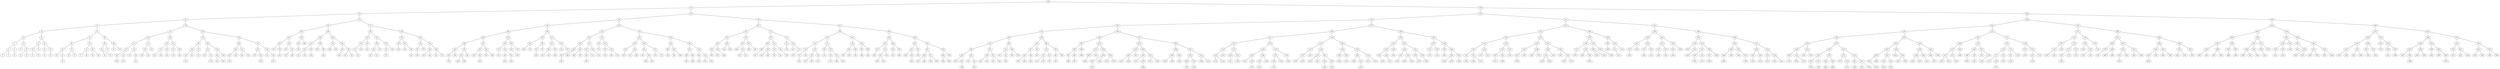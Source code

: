 graph BST {
    node [fontname="Helvetica"];
    899 [label="899"];
    899 -- 374;
    374 [label="374"];
    374 -- 233;
    233 [label="233"];
    233 -- 103;
    103 [label="103"];
    103 -- 55;
    55 [label="55"];
    55 -- 26;
    26 [label="26"];
    26 -- 16;
    16 [label="16"];
    16 -- 7;
    7 [label="7"];
    7 -- 5;
    5 [label="5"];
    5 -- 0;
    0 [label="0"];
    5 -- 6;
    6 [label="6"];
    7 -- 8;
    8 [label="8"];
    8 -- 10;
    10 [label="10"];
    16 -- 19;
    19 [label="19"];
    19 -- 17;
    17 [label="17"];
    19 -- 24;
    24 [label="24"];
    24 -- 21;
    21 [label="21"];
    24 -- 25;
    25 [label="25"];
    26 -- 41;
    41 [label="41"];
    41 -- 31;
    31 [label="31"];
    31 -- 29;
    29 [label="29"];
    29 -- 27;
    27 [label="27"];
    29 -- 30;
    30 [label="30"];
    31 -- 32;
    32 [label="32"];
    41 -- 50;
    50 [label="50"];
    50 -- 43;
    43 [label="43"];
    43 -- 47;
    47 [label="47"];
    50 -- 54;
    54 [label="54"];
    54 -- 52;
    52 [label="52"];
    55 -- 91;
    91 [label="91"];
    91 -- 76;
    76 [label="76"];
    76 -- 69;
    69 [label="69"];
    69 -- 60;
    60 [label="60"];
    60 -- 59;
    59 [label="59"];
    60 -- 61;
    61 [label="61"];
    61 -- 66;
    66 [label="66"];
    69 -- 73;
    73 [label="73"];
    73 -- 70;
    70 [label="70"];
    73 -- 74;
    74 [label="74"];
    76 -- 82;
    82 [label="82"];
    82 -- 79;
    79 [label="79"];
    79 -- 77;
    77 [label="77"];
    79 -- 80;
    80 [label="80"];
    82 -- 86;
    86 [label="86"];
    86 -- 84;
    84 [label="84"];
    86 -- 89;
    89 [label="89"];
    91 -- 98;
    98 [label="98"];
    98 -- 96;
    96 [label="96"];
    96 -- 94;
    94 [label="94"];
    94 -- 92;
    92 [label="92"];
    94 -- 95;
    95 [label="95"];
    96 -- 97;
    97 [label="97"];
    98 -- 101;
    101 [label="101"];
    101 -- 99;
    99 [label="99"];
    101 -- 102;
    102 [label="102"];
    103 -- 160;
    160 [label="160"];
    160 -- 135;
    135 [label="135"];
    135 -- 124;
    124 [label="124"];
    124 -- 113;
    113 [label="113"];
    113 -- 110;
    110 [label="110"];
    110 -- 108;
    108 [label="108"];
    108 -- 104;
    104 [label="104"];
    110 -- 112;
    112 [label="112"];
    112 -- 111;
    111 [label="111"];
    113 -- 115;
    115 [label="115"];
    115 -- 114;
    114 [label="114"];
    115 -- 119;
    119 [label="119"];
    119 -- 122;
    122 [label="122"];
    124 -- 133;
    133 [label="133"];
    133 -- 129;
    129 [label="129"];
    129 -- 128;
    128 [label="128"];
    129 -- 132;
    132 [label="132"];
    133 -- 134;
    134 [label="134"];
    135 -- 148;
    148 [label="148"];
    148 -- 141;
    141 [label="141"];
    141 -- 137;
    137 [label="137"];
    137 -- 136;
    136 [label="136"];
    137 -- 139;
    139 [label="139"];
    141 -- 145;
    145 [label="145"];
    145 -- 147;
    147 [label="147"];
    148 -- 157;
    157 [label="157"];
    157 -- 152;
    152 [label="152"];
    152 -- 154;
    154 [label="154"];
    157 -- 158;
    158 [label="158"];
    158 -- 159;
    159 [label="159"];
    160 -- 194;
    194 [label="194"];
    194 -- 174;
    174 [label="174"];
    174 -- 169;
    169 [label="169"];
    169 -- 166;
    166 [label="166"];
    166 -- 164;
    164 [label="164"];
    164 -- 163;
    163 [label="163"];
    166 -- 167;
    167 [label="167"];
    169 -- 172;
    172 [label="172"];
    172 -- 173;
    173 [label="173"];
    174 -- 180;
    180 [label="180"];
    180 -- 176;
    176 [label="176"];
    176 -- 175;
    175 [label="175"];
    176 -- 177;
    177 [label="177"];
    177 -- 179;
    179 [label="179"];
    180 -- 192;
    192 [label="192"];
    192 -- 182;
    182 [label="182"];
    182 -- 181;
    181 [label="181"];
    182 -- 189;
    189 [label="189"];
    192 -- 193;
    193 [label="193"];
    194 -- 218;
    218 [label="218"];
    218 -- 206;
    206 [label="206"];
    206 -- 203;
    203 [label="203"];
    203 -- 202;
    202 [label="202"];
    202 -- 197;
    197 [label="197"];
    203 -- 204;
    204 [label="204"];
    206 -- 212;
    212 [label="212"];
    212 -- 209;
    209 [label="209"];
    212 -- 215;
    215 [label="215"];
    218 -- 224;
    224 [label="224"];
    224 -- 220;
    220 [label="220"];
    220 -- 219;
    219 [label="219"];
    220 -- 222;
    222 [label="222"];
    222 -- 223;
    223 [label="223"];
    224 -- 226;
    226 [label="226"];
    226 -- 225;
    225 [label="225"];
    226 -- 229;
    229 [label="229"];
    229 -- 227;
    227 [label="227"];
    233 -- 311;
    311 [label="311"];
    311 -- 270;
    270 [label="270"];
    270 -- 261;
    261 [label="261"];
    261 -- 244;
    244 [label="244"];
    244 -- 235;
    235 [label="235"];
    235 -- 234;
    234 [label="234"];
    235 -- 239;
    239 [label="239"];
    239 -- 242;
    242 [label="242"];
    244 -- 248;
    248 [label="248"];
    248 -- 247;
    247 [label="247"];
    248 -- 255;
    255 [label="255"];
    255 -- 250;
    250 [label="250"];
    255 -- 258;
    258 [label="258"];
    261 -- 264;
    264 [label="264"];
    264 -- 262;
    262 [label="262"];
    262 -- 263;
    263 [label="263"];
    264 -- 266;
    266 [label="266"];
    270 -- 289;
    289 [label="289"];
    289 -- 280;
    280 [label="280"];
    280 -- 275;
    275 [label="275"];
    275 -- 272;
    272 [label="272"];
    272 -- 271;
    271 [label="271"];
    272 -- 274;
    274 [label="274"];
    275 -- 278;
    278 [label="278"];
    278 -- 279;
    279 [label="279"];
    280 -- 284;
    284 [label="284"];
    284 -- 283;
    283 [label="283"];
    284 -- 286;
    286 [label="286"];
    286 -- 287;
    287 [label="287"];
    289 -- 295;
    295 [label="295"];
    295 -- 291;
    291 [label="291"];
    291 -- 290;
    290 [label="290"];
    291 -- 294;
    294 [label="294"];
    295 -- 306;
    306 [label="306"];
    306 -- 303;
    303 [label="303"];
    303 -- 300;
    300 [label="300"];
    306 -- 309;
    309 [label="309"];
    309 -- 307;
    307 [label="307"];
    309 -- 310;
    310 [label="310"];
    311 -- 337;
    337 [label="337"];
    337 -- 324;
    324 [label="324"];
    324 -- 319;
    319 [label="319"];
    319 -- 316;
    316 [label="316"];
    316 -- 315;
    315 [label="315"];
    315 -- 312;
    312 [label="312"];
    316 -- 318;
    318 [label="318"];
    319 -- 320;
    320 [label="320"];
    320 -- 321;
    321 [label="321"];
    324 -- 331;
    331 [label="331"];
    331 -- 328;
    328 [label="328"];
    328 -- 326;
    326 [label="326"];
    326 -- 325;
    325 [label="325"];
    326 -- 327;
    327 [label="327"];
    328 -- 330;
    330 [label="330"];
    331 -- 334;
    334 [label="334"];
    334 -- 333;
    333 [label="333"];
    333 -- 332;
    332 [label="332"];
    334 -- 336;
    336 [label="336"];
    337 -- 349;
    349 [label="349"];
    349 -- 342;
    342 [label="342"];
    342 -- 340;
    340 [label="340"];
    340 -- 339;
    339 [label="339"];
    342 -- 344;
    344 [label="344"];
    344 -- 343;
    343 [label="343"];
    344 -- 348;
    348 [label="348"];
    348 -- 347;
    347 [label="347"];
    349 -- 356;
    356 [label="356"];
    356 -- 352;
    352 [label="352"];
    352 -- 351;
    351 [label="351"];
    351 -- 350;
    350 [label="350"];
    352 -- 353;
    353 [label="353"];
    356 -- 364;
    364 [label="364"];
    364 -- 360;
    360 [label="360"];
    360 -- 359;
    359 [label="359"];
    360 -- 362;
    362 [label="362"];
    364 -- 368;
    368 [label="368"];
    368 -- 367;
    367 [label="367"];
    368 -- 371;
    371 [label="371"];
    374 -- 636;
    636 [label="636"];
    636 -- 479;
    479 [label="479"];
    479 -- 438;
    438 [label="438"];
    438 -- 408;
    408 [label="408"];
    408 -- 394;
    394 [label="394"];
    394 -- 385;
    385 [label="385"];
    385 -- 382;
    382 [label="382"];
    382 -- 375;
    375 [label="375"];
    375 -- 379;
    379 [label="379"];
    382 -- 384;
    384 [label="384"];
    385 -- 390;
    390 [label="390"];
    390 -- 387;
    387 [label="387"];
    387 -- 386;
    386 [label="386"];
    387 -- 388;
    388 [label="388"];
    390 -- 391;
    391 [label="391"];
    394 -- 403;
    403 [label="403"];
    403 -- 397;
    397 [label="397"];
    397 -- 395;
    395 [label="395"];
    397 -- 402;
    402 [label="402"];
    402 -- 401;
    401 [label="401"];
    403 -- 405;
    405 [label="405"];
    405 -- 404;
    404 [label="404"];
    405 -- 406;
    406 [label="406"];
    408 -- 427;
    427 [label="427"];
    427 -- 414;
    414 [label="414"];
    414 -- 413;
    413 [label="413"];
    413 -- 412;
    412 [label="412"];
    414 -- 422;
    422 [label="422"];
    422 -- 418;
    418 [label="418"];
    418 -- 419;
    419 [label="419"];
    422 -- 424;
    424 [label="424"];
    424 -- 426;
    426 [label="426"];
    427 -- 430;
    430 [label="430"];
    430 -- 429;
    429 [label="429"];
    429 -- 428;
    428 [label="428"];
    430 -- 434;
    434 [label="434"];
    438 -- 458;
    458 [label="458"];
    458 -- 450;
    450 [label="450"];
    450 -- 441;
    441 [label="441"];
    441 -- 439;
    439 [label="439"];
    441 -- 443;
    443 [label="443"];
    450 -- 455;
    455 [label="455"];
    455 -- 451;
    451 [label="451"];
    451 -- 454;
    454 [label="454"];
    455 -- 457;
    457 [label="457"];
    458 -- 471;
    471 [label="471"];
    471 -- 467;
    467 [label="467"];
    467 -- 464;
    464 [label="464"];
    464 -- 461;
    461 [label="461"];
    464 -- 465;
    465 [label="465"];
    467 -- 470;
    470 [label="470"];
    470 -- 469;
    469 [label="469"];
    471 -- 474;
    474 [label="474"];
    474 -- 473;
    473 [label="473"];
    474 -- 477;
    477 [label="477"];
    479 -- 539;
    539 [label="539"];
    539 -- 519;
    519 [label="519"];
    519 -- 503;
    503 [label="503"];
    503 -- 494;
    494 [label="494"];
    494 -- 483;
    483 [label="483"];
    483 -- 482;
    482 [label="482"];
    482 -- 480;
    480 [label="480"];
    483 -- 490;
    490 [label="490"];
    494 -- 499;
    499 [label="499"];
    499 -- 496;
    496 [label="496"];
    499 -- 500;
    500 [label="500"];
    503 -- 513;
    513 [label="513"];
    513 -- 507;
    507 [label="507"];
    507 -- 505;
    505 [label="505"];
    505 -- 504;
    504 [label="504"];
    507 -- 511;
    511 [label="511"];
    513 -- 516;
    516 [label="516"];
    516 -- 514;
    514 [label="514"];
    519 -- 522;
    522 [label="522"];
    522 -- 520;
    520 [label="520"];
    520 -- 521;
    521 [label="521"];
    522 -- 528;
    528 [label="528"];
    528 -- 525;
    525 [label="525"];
    525 -- 524;
    524 [label="524"];
    528 -- 535;
    535 [label="535"];
    535 -- 534;
    534 [label="534"];
    535 -- 536;
    536 [label="536"];
    539 -- 576;
    576 [label="576"];
    576 -- 557;
    557 [label="557"];
    557 -- 550;
    550 [label="550"];
    550 -- 544;
    544 [label="544"];
    544 -- 547;
    547 [label="547"];
    550 -- 553;
    553 [label="553"];
    553 -- 551;
    551 [label="551"];
    553 -- 554;
    554 [label="554"];
    557 -- 568;
    568 [label="568"];
    568 -- 562;
    562 [label="562"];
    562 -- 561;
    561 [label="561"];
    562 -- 564;
    564 [label="564"];
    564 -- 563;
    563 [label="563"];
    564 -- 565;
    565 [label="565"];
    568 -- 572;
    572 [label="572"];
    572 -- 570;
    570 [label="570"];
    572 -- 573;
    573 [label="573"];
    576 -- 593;
    593 [label="593"];
    593 -- 582;
    582 [label="582"];
    582 -- 580;
    580 [label="580"];
    580 -- 579;
    579 [label="579"];
    582 -- 584;
    584 [label="584"];
    584 -- 583;
    583 [label="583"];
    584 -- 589;
    589 [label="589"];
    593 -- 609;
    609 [label="609"];
    609 -- 603;
    603 [label="603"];
    603 -- 600;
    600 [label="600"];
    600 -- 602;
    602 [label="602"];
    603 -- 608;
    608 [label="608"];
    608 -- 606;
    606 [label="606"];
    609 -- 629;
    629 [label="629"];
    629 -- 626;
    626 [label="626"];
    626 -- 618;
    618 [label="618"];
    629 -- 634;
    634 [label="634"];
    634 -- 631;
    631 [label="631"];
    634 -- 635;
    635 [label="635"];
    636 -- 740;
    740 [label="740"];
    740 -- 685;
    685 [label="685"];
    685 -- 663;
    663 [label="663"];
    663 -- 653;
    653 [label="653"];
    653 -- 645;
    645 [label="645"];
    645 -- 639;
    639 [label="639"];
    639 -- 638;
    638 [label="638"];
    639 -- 643;
    643 [label="643"];
    645 -- 647;
    647 [label="647"];
    647 -- 649;
    649 [label="649"];
    653 -- 655;
    655 [label="655"];
    655 -- 654;
    654 [label="654"];
    655 -- 661;
    661 [label="661"];
    663 -- 678;
    678 [label="678"];
    678 -- 667;
    667 [label="667"];
    667 -- 666;
    666 [label="666"];
    667 -- 673;
    673 [label="673"];
    673 -- 671;
    671 [label="671"];
    673 -- 674;
    674 [label="674"];
    678 -- 681;
    681 [label="681"];
    681 -- 680;
    680 [label="680"];
    681 -- 683;
    683 [label="683"];
    685 -- 715;
    715 [label="715"];
    715 -- 697;
    697 [label="697"];
    697 -- 690;
    690 [label="690"];
    690 -- 689;
    689 [label="689"];
    689 -- 687;
    687 [label="687"];
    690 -- 695;
    695 [label="695"];
    695 -- 694;
    694 [label="694"];
    695 -- 696;
    696 [label="696"];
    697 -- 705;
    705 [label="705"];
    705 -- 703;
    703 [label="703"];
    703 -- 700;
    700 [label="700"];
    703 -- 704;
    704 [label="704"];
    705 -- 710;
    710 [label="710"];
    710 -- 708;
    708 [label="708"];
    715 -- 727;
    727 [label="727"];
    727 -- 721;
    721 [label="721"];
    721 -- 725;
    725 [label="725"];
    727 -- 735;
    735 [label="735"];
    735 -- 730;
    730 [label="730"];
    735 -- 737;
    737 [label="737"];
    737 -- 738;
    738 [label="738"];
    740 -- 813;
    813 [label="813"];
    813 -- 788;
    788 [label="788"];
    788 -- 763;
    763 [label="763"];
    763 -- 750;
    750 [label="750"];
    750 -- 748;
    748 [label="748"];
    748 -- 747;
    747 [label="747"];
    747 -- 742;
    742 [label="742"];
    748 -- 749;
    749 [label="749"];
    750 -- 756;
    756 [label="756"];
    756 -- 753;
    753 [label="753"];
    753 -- 751;
    751 [label="751"];
    753 -- 754;
    754 [label="754"];
    756 -- 758;
    758 [label="758"];
    758 -- 762;
    762 [label="762"];
    763 -- 771;
    771 [label="771"];
    771 -- 766;
    766 [label="766"];
    766 -- 770;
    770 [label="770"];
    771 -- 778;
    778 [label="778"];
    778 -- 776;
    776 [label="776"];
    776 -- 775;
    775 [label="775"];
    778 -- 781;
    781 [label="781"];
    781 -- 780;
    780 [label="780"];
    781 -- 785;
    785 [label="785"];
    788 -- 801;
    801 [label="801"];
    801 -- 795;
    795 [label="795"];
    795 -- 793;
    793 [label="793"];
    793 -- 789;
    789 [label="789"];
    793 -- 794;
    794 [label="794"];
    795 -- 800;
    800 [label="800"];
    800 -- 796;
    796 [label="796"];
    801 -- 807;
    807 [label="807"];
    807 -- 802;
    802 [label="802"];
    802 -- 806;
    806 [label="806"];
    807 -- 809;
    809 [label="809"];
    809 -- 810;
    810 [label="810"];
    813 -- 848;
    848 [label="848"];
    848 -- 836;
    836 [label="836"];
    836 -- 823;
    823 [label="823"];
    823 -- 821;
    821 [label="821"];
    821 -- 818;
    818 [label="818"];
    823 -- 833;
    833 [label="833"];
    833 -- 831;
    831 [label="831"];
    831 -- 826;
    826 [label="826"];
    831 -- 832;
    832 [label="832"];
    833 -- 835;
    835 [label="835"];
    836 -- 839;
    839 [label="839"];
    839 -- 838;
    838 [label="838"];
    838 -- 837;
    837 [label="837"];
    839 -- 842;
    842 [label="842"];
    842 -- 840;
    840 [label="840"];
    848 -- 862;
    862 [label="862"];
    862 -- 855;
    855 [label="855"];
    855 -- 851;
    851 [label="851"];
    851 -- 849;
    849 [label="849"];
    851 -- 854;
    854 [label="854"];
    854 -- 853;
    853 [label="853"];
    855 -- 857;
    857 [label="857"];
    857 -- 859;
    859 [label="859"];
    862 -- 876;
    876 [label="876"];
    876 -- 867;
    867 [label="867"];
    867 -- 864;
    864 [label="864"];
    864 -- 863;
    863 [label="863"];
    864 -- 865;
    865 [label="865"];
    867 -- 871;
    871 [label="871"];
    871 -- 870;
    870 [label="870"];
    871 -- 874;
    874 [label="874"];
    876 -- 890;
    890 [label="890"];
    890 -- 883;
    883 [label="883"];
    883 -- 878;
    878 [label="878"];
    883 -- 885;
    885 [label="885"];
    890 -- 892;
    892 [label="892"];
    899 -- 1522;
    1522 [label="1522"];
    1522 -- 1299;
    1299 [label="1299"];
    1299 -- 1114;
    1114 [label="1114"];
    1114 -- 985;
    985 [label="985"];
    985 -- 952;
    952 [label="952"];
    952 -- 928;
    928 [label="928"];
    928 -- 916;
    916 [label="916"];
    916 -- 909;
    909 [label="909"];
    909 -- 902;
    902 [label="902"];
    902 -- 901;
    901 [label="901"];
    902 -- 905;
    905 [label="905"];
    905 -- 908;
    908 [label="908"];
    909 -- 911;
    911 [label="911"];
    911 -- 910;
    910 [label="910"];
    911 -- 914;
    914 [label="914"];
    914 -- 913;
    913 [label="913"];
    916 -- 922;
    922 [label="922"];
    922 -- 918;
    918 [label="918"];
    918 -- 917;
    917 [label="917"];
    918 -- 921;
    921 [label="921"];
    922 -- 925;
    925 [label="925"];
    925 -- 923;
    923 [label="923"];
    925 -- 926;
    926 [label="926"];
    928 -- 942;
    942 [label="942"];
    942 -- 935;
    935 [label="935"];
    935 -- 932;
    932 [label="932"];
    935 -- 937;
    937 [label="937"];
    937 -- 936;
    936 [label="936"];
    942 -- 949;
    949 [label="949"];
    949 -- 944;
    944 [label="944"];
    949 -- 950;
    950 [label="950"];
    952 -- 968;
    968 [label="968"];
    968 -- 962;
    962 [label="962"];
    962 -- 957;
    957 [label="957"];
    957 -- 954;
    954 [label="954"];
    954 -- 953;
    953 [label="953"];
    954 -- 956;
    956 [label="956"];
    957 -- 960;
    960 [label="960"];
    960 -- 959;
    959 [label="959"];
    962 -- 963;
    963 [label="963"];
    963 -- 965;
    965 [label="965"];
    968 -- 980;
    980 [label="980"];
    980 -- 974;
    974 [label="974"];
    974 -- 971;
    971 [label="971"];
    971 -- 970;
    970 [label="970"];
    971 -- 973;
    973 [label="973"];
    974 -- 975;
    975 [label="975"];
    975 -- 977;
    977 [label="977"];
    980 -- 983;
    983 [label="983"];
    983 -- 981;
    981 [label="981"];
    981 -- 982;
    982 [label="982"];
    983 -- 984;
    984 [label="984"];
    985 -- 1040;
    1040 [label="1040"];
    1040 -- 1003;
    1003 [label="1003"];
    1003 -- 999;
    999 [label="999"];
    999 -- 994;
    994 [label="994"];
    994 -- 987;
    987 [label="987"];
    987 -- 989;
    989 [label="989"];
    994 -- 995;
    995 [label="995"];
    995 -- 997;
    997 [label="997"];
    999 -- 1002;
    1002 [label="1002"];
    1002 -- 1000;
    1000 [label="1000"];
    1003 -- 1013;
    1013 [label="1013"];
    1013 -- 1011;
    1011 [label="1011"];
    1011 -- 1005;
    1005 [label="1005"];
    1005 -- 1006;
    1006 [label="1006"];
    1011 -- 1012;
    1012 [label="1012"];
    1013 -- 1030;
    1030 [label="1030"];
    1030 -- 1028;
    1028 [label="1028"];
    1028 -- 1022;
    1022 [label="1022"];
    1022 -- 1021;
    1021 [label="1021"];
    1028 -- 1029;
    1029 [label="1029"];
    1030 -- 1036;
    1036 [label="1036"];
    1036 -- 1032;
    1032 [label="1032"];
    1036 -- 1037;
    1037 [label="1037"];
    1040 -- 1077;
    1077 [label="1077"];
    1077 -- 1052;
    1052 [label="1052"];
    1052 -- 1050;
    1050 [label="1050"];
    1050 -- 1045;
    1045 [label="1045"];
    1045 -- 1041;
    1041 [label="1041"];
    1045 -- 1046;
    1046 [label="1046"];
    1050 -- 1051;
    1051 [label="1051"];
    1052 -- 1069;
    1069 [label="1069"];
    1069 -- 1056;
    1056 [label="1056"];
    1056 -- 1053;
    1053 [label="1053"];
    1056 -- 1059;
    1059 [label="1059"];
    1059 -- 1058;
    1058 [label="1058"];
    1069 -- 1072;
    1072 [label="1072"];
    1072 -- 1071;
    1071 [label="1071"];
    1072 -- 1076;
    1076 [label="1076"];
    1077 -- 1092;
    1092 [label="1092"];
    1092 -- 1086;
    1086 [label="1086"];
    1086 -- 1082;
    1082 [label="1082"];
    1082 -- 1079;
    1079 [label="1079"];
    1082 -- 1084;
    1084 [label="1084"];
    1086 -- 1091;
    1091 [label="1091"];
    1091 -- 1087;
    1087 [label="1087"];
    1092 -- 1107;
    1107 [label="1107"];
    1107 -- 1103;
    1103 [label="1103"];
    1103 -- 1095;
    1095 [label="1095"];
    1095 -- 1102;
    1102 [label="1102"];
    1103 -- 1106;
    1106 [label="1106"];
    1106 -- 1104;
    1104 [label="1104"];
    1107 -- 1111;
    1111 [label="1111"];
    1111 -- 1108;
    1108 [label="1108"];
    1111 -- 1113;
    1113 [label="1113"];
    1114 -- 1227;
    1227 [label="1227"];
    1227 -- 1168;
    1168 [label="1168"];
    1168 -- 1131;
    1131 [label="1131"];
    1131 -- 1124;
    1124 [label="1124"];
    1124 -- 1120;
    1120 [label="1120"];
    1120 -- 1116;
    1116 [label="1116"];
    1116 -- 1115;
    1115 [label="1115"];
    1116 -- 1119;
    1119 [label="1119"];
    1120 -- 1123;
    1123 [label="1123"];
    1124 -- 1127;
    1127 [label="1127"];
    1127 -- 1126;
    1126 [label="1126"];
    1126 -- 1125;
    1125 [label="1125"];
    1127 -- 1130;
    1130 [label="1130"];
    1130 -- 1128;
    1128 [label="1128"];
    1131 -- 1150;
    1150 [label="1150"];
    1150 -- 1139;
    1139 [label="1139"];
    1139 -- 1134;
    1134 [label="1134"];
    1134 -- 1133;
    1133 [label="1133"];
    1134 -- 1135;
    1135 [label="1135"];
    1135 -- 1137;
    1137 [label="1137"];
    1139 -- 1148;
    1148 [label="1148"];
    1148 -- 1145;
    1145 [label="1145"];
    1145 -- 1147;
    1147 [label="1147"];
    1148 -- 1149;
    1149 [label="1149"];
    1150 -- 1159;
    1159 [label="1159"];
    1159 -- 1157;
    1157 [label="1157"];
    1157 -- 1156;
    1156 [label="1156"];
    1156 -- 1153;
    1153 [label="1153"];
    1157 -- 1158;
    1158 [label="1158"];
    1159 -- 1166;
    1166 [label="1166"];
    1166 -- 1164;
    1164 [label="1164"];
    1168 -- 1196;
    1196 [label="1196"];
    1196 -- 1175;
    1175 [label="1175"];
    1175 -- 1173;
    1173 [label="1173"];
    1173 -- 1171;
    1171 [label="1171"];
    1171 -- 1169;
    1169 [label="1169"];
    1171 -- 1172;
    1172 [label="1172"];
    1173 -- 1174;
    1174 [label="1174"];
    1175 -- 1182;
    1182 [label="1182"];
    1182 -- 1179;
    1179 [label="1179"];
    1179 -- 1178;
    1178 [label="1178"];
    1179 -- 1181;
    1181 [label="1181"];
    1182 -- 1185;
    1185 [label="1185"];
    1185 -- 1183;
    1183 [label="1183"];
    1183 -- 1184;
    1184 [label="1184"];
    1185 -- 1189;
    1189 [label="1189"];
    1189 -- 1192;
    1192 [label="1192"];
    1196 -- 1207;
    1207 [label="1207"];
    1207 -- 1202;
    1202 [label="1202"];
    1202 -- 1198;
    1198 [label="1198"];
    1198 -- 1200;
    1200 [label="1200"];
    1202 -- 1203;
    1203 [label="1203"];
    1203 -- 1204;
    1204 [label="1204"];
    1207 -- 1216;
    1216 [label="1216"];
    1216 -- 1209;
    1209 [label="1209"];
    1209 -- 1208;
    1208 [label="1208"];
    1209 -- 1210;
    1210 [label="1210"];
    1210 -- 1211;
    1211 [label="1211"];
    1216 -- 1219;
    1219 [label="1219"];
    1219 -- 1217;
    1217 [label="1217"];
    1219 -- 1222;
    1222 [label="1222"];
    1227 -- 1269;
    1269 [label="1269"];
    1269 -- 1241;
    1241 [label="1241"];
    1241 -- 1235;
    1235 [label="1235"];
    1235 -- 1230;
    1230 [label="1230"];
    1230 -- 1228;
    1228 [label="1228"];
    1228 -- 1229;
    1229 [label="1229"];
    1230 -- 1234;
    1234 [label="1234"];
    1234 -- 1232;
    1232 [label="1232"];
    1235 -- 1240;
    1240 [label="1240"];
    1240 -- 1239;
    1239 [label="1239"];
    1241 -- 1254;
    1254 [label="1254"];
    1254 -- 1248;
    1248 [label="1248"];
    1248 -- 1247;
    1247 [label="1247"];
    1247 -- 1242;
    1242 [label="1242"];
    1248 -- 1252;
    1252 [label="1252"];
    1252 -- 1250;
    1250 [label="1250"];
    1252 -- 1253;
    1253 [label="1253"];
    1254 -- 1261;
    1261 [label="1261"];
    1261 -- 1259;
    1259 [label="1259"];
    1259 -- 1255;
    1255 [label="1255"];
    1261 -- 1264;
    1264 [label="1264"];
    1264 -- 1268;
    1268 [label="1268"];
    1269 -- 1280;
    1280 [label="1280"];
    1280 -- 1277;
    1277 [label="1277"];
    1277 -- 1271;
    1271 [label="1271"];
    1271 -- 1275;
    1275 [label="1275"];
    1277 -- 1278;
    1278 [label="1278"];
    1278 -- 1279;
    1279 [label="1279"];
    1280 -- 1286;
    1286 [label="1286"];
    1286 -- 1285;
    1285 [label="1285"];
    1285 -- 1281;
    1281 [label="1281"];
    1286 -- 1296;
    1296 [label="1296"];
    1296 -- 1293;
    1293 [label="1293"];
    1293 -- 1289;
    1289 [label="1289"];
    1293 -- 1295;
    1295 [label="1295"];
    1296 -- 1297;
    1297 [label="1297"];
    1297 -- 1298;
    1298 [label="1298"];
    1299 -- 1417;
    1417 [label="1417"];
    1417 -- 1376;
    1376 [label="1376"];
    1376 -- 1336;
    1336 [label="1336"];
    1336 -- 1318;
    1318 [label="1318"];
    1318 -- 1314;
    1314 [label="1314"];
    1314 -- 1305;
    1305 [label="1305"];
    1305 -- 1302;
    1302 [label="1302"];
    1302 -- 1303;
    1303 [label="1303"];
    1305 -- 1311;
    1311 [label="1311"];
    1311 -- 1306;
    1306 [label="1306"];
    1311 -- 1312;
    1312 [label="1312"];
    1314 -- 1316;
    1316 [label="1316"];
    1316 -- 1315;
    1315 [label="1315"];
    1316 -- 1317;
    1317 [label="1317"];
    1318 -- 1330;
    1330 [label="1330"];
    1330 -- 1326;
    1326 [label="1326"];
    1326 -- 1324;
    1324 [label="1324"];
    1324 -- 1321;
    1321 [label="1321"];
    1326 -- 1329;
    1329 [label="1329"];
    1329 -- 1328;
    1328 [label="1328"];
    1330 -- 1333;
    1333 [label="1333"];
    1333 -- 1334;
    1334 [label="1334"];
    1336 -- 1351;
    1351 [label="1351"];
    1351 -- 1345;
    1345 [label="1345"];
    1345 -- 1341;
    1341 [label="1341"];
    1341 -- 1337;
    1337 [label="1337"];
    1337 -- 1338;
    1338 [label="1338"];
    1341 -- 1344;
    1344 [label="1344"];
    1345 -- 1348;
    1348 [label="1348"];
    1348 -- 1346;
    1346 [label="1346"];
    1348 -- 1350;
    1350 [label="1350"];
    1351 -- 1363;
    1363 [label="1363"];
    1363 -- 1360;
    1360 [label="1360"];
    1360 -- 1355;
    1355 [label="1355"];
    1355 -- 1354;
    1354 [label="1354"];
    1355 -- 1358;
    1358 [label="1358"];
    1360 -- 1362;
    1362 [label="1362"];
    1363 -- 1366;
    1366 [label="1366"];
    1366 -- 1365;
    1365 [label="1365"];
    1366 -- 1373;
    1373 [label="1373"];
    1373 -- 1367;
    1367 [label="1367"];
    1373 -- 1375;
    1375 [label="1375"];
    1376 -- 1406;
    1406 [label="1406"];
    1406 -- 1390;
    1390 [label="1390"];
    1390 -- 1384;
    1384 [label="1384"];
    1384 -- 1377;
    1377 [label="1377"];
    1377 -- 1379;
    1379 [label="1379"];
    1384 -- 1387;
    1387 [label="1387"];
    1387 -- 1386;
    1386 [label="1386"];
    1387 -- 1388;
    1388 [label="1388"];
    1388 -- 1389;
    1389 [label="1389"];
    1390 -- 1399;
    1399 [label="1399"];
    1399 -- 1395;
    1395 [label="1395"];
    1395 -- 1394;
    1394 [label="1394"];
    1395 -- 1397;
    1397 [label="1397"];
    1399 -- 1403;
    1403 [label="1403"];
    1403 -- 1400;
    1400 [label="1400"];
    1406 -- 1409;
    1409 [label="1409"];
    1409 -- 1407;
    1407 [label="1407"];
    1407 -- 1408;
    1408 [label="1408"];
    1409 -- 1415;
    1415 [label="1415"];
    1415 -- 1411;
    1411 [label="1411"];
    1411 -- 1413;
    1413 [label="1413"];
    1415 -- 1416;
    1416 [label="1416"];
    1417 -- 1451;
    1451 [label="1451"];
    1451 -- 1434;
    1434 [label="1434"];
    1434 -- 1425;
    1425 [label="1425"];
    1425 -- 1423;
    1423 [label="1423"];
    1423 -- 1422;
    1422 [label="1422"];
    1422 -- 1418;
    1418 [label="1418"];
    1423 -- 1424;
    1424 [label="1424"];
    1425 -- 1429;
    1429 [label="1429"];
    1429 -- 1427;
    1427 [label="1427"];
    1427 -- 1426;
    1426 [label="1426"];
    1429 -- 1430;
    1430 [label="1430"];
    1430 -- 1433;
    1433 [label="1433"];
    1434 -- 1442;
    1442 [label="1442"];
    1442 -- 1437;
    1437 [label="1437"];
    1437 -- 1435;
    1435 [label="1435"];
    1435 -- 1436;
    1436 [label="1436"];
    1437 -- 1439;
    1439 [label="1439"];
    1439 -- 1441;
    1441 [label="1441"];
    1442 -- 1446;
    1446 [label="1446"];
    1446 -- 1444;
    1444 [label="1444"];
    1444 -- 1443;
    1443 [label="1443"];
    1446 -- 1449;
    1449 [label="1449"];
    1451 -- 1484;
    1484 [label="1484"];
    1484 -- 1462;
    1462 [label="1462"];
    1462 -- 1454;
    1454 [label="1454"];
    1454 -- 1452;
    1452 [label="1452"];
    1454 -- 1455;
    1455 [label="1455"];
    1455 -- 1456;
    1456 [label="1456"];
    1462 -- 1476;
    1476 [label="1476"];
    1476 -- 1471;
    1471 [label="1471"];
    1471 -- 1466;
    1466 [label="1466"];
    1466 -- 1465;
    1465 [label="1465"];
    1471 -- 1472;
    1472 [label="1472"];
    1472 -- 1473;
    1473 [label="1473"];
    1476 -- 1480;
    1480 [label="1480"];
    1480 -- 1477;
    1477 [label="1477"];
    1477 -- 1478;
    1478 [label="1478"];
    1480 -- 1482;
    1482 [label="1482"];
    1484 -- 1499;
    1499 [label="1499"];
    1499 -- 1493;
    1493 [label="1493"];
    1493 -- 1489;
    1489 [label="1489"];
    1489 -- 1486;
    1486 [label="1486"];
    1486 -- 1487;
    1487 [label="1487"];
    1489 -- 1490;
    1490 [label="1490"];
    1493 -- 1495;
    1495 [label="1495"];
    1495 -- 1494;
    1494 [label="1494"];
    1495 -- 1497;
    1497 [label="1497"];
    1497 -- 1498;
    1498 [label="1498"];
    1499 -- 1511;
    1511 [label="1511"];
    1511 -- 1508;
    1508 [label="1508"];
    1508 -- 1507;
    1507 [label="1507"];
    1507 -- 1500;
    1500 [label="1500"];
    1508 -- 1509;
    1509 [label="1509"];
    1509 -- 1510;
    1510 [label="1510"];
    1511 -- 1514;
    1514 [label="1514"];
    1514 -- 1513;
    1513 [label="1513"];
    1513 -- 1512;
    1512 [label="1512"];
    1514 -- 1518;
    1518 [label="1518"];
    1518 -- 1516;
    1516 [label="1516"];
    1518 -- 1521;
    1521 [label="1521"];
    1522 -- 1863;
    1863 [label="1863"];
    1863 -- 1748;
    1748 [label="1748"];
    1748 -- 1667;
    1667 [label="1667"];
    1667 -- 1597;
    1597 [label="1597"];
    1597 -- 1546;
    1546 [label="1546"];
    1546 -- 1540;
    1540 [label="1540"];
    1540 -- 1528;
    1528 [label="1528"];
    1528 -- 1526;
    1526 [label="1526"];
    1526 -- 1524;
    1524 [label="1524"];
    1528 -- 1530;
    1530 [label="1530"];
    1530 -- 1529;
    1529 [label="1529"];
    1530 -- 1535;
    1535 [label="1535"];
    1540 -- 1543;
    1543 [label="1543"];
    1543 -- 1542;
    1542 [label="1542"];
    1543 -- 1545;
    1545 [label="1545"];
    1546 -- 1570;
    1570 [label="1570"];
    1570 -- 1559;
    1559 [label="1559"];
    1559 -- 1556;
    1556 [label="1556"];
    1556 -- 1552;
    1552 [label="1552"];
    1552 -- 1555;
    1555 [label="1555"];
    1556 -- 1557;
    1557 [label="1557"];
    1557 -- 1558;
    1558 [label="1558"];
    1559 -- 1567;
    1567 [label="1567"];
    1567 -- 1562;
    1562 [label="1562"];
    1562 -- 1565;
    1565 [label="1565"];
    1567 -- 1569;
    1569 [label="1569"];
    1569 -- 1568;
    1568 [label="1568"];
    1570 -- 1579;
    1579 [label="1579"];
    1579 -- 1573;
    1573 [label="1573"];
    1573 -- 1571;
    1571 [label="1571"];
    1573 -- 1576;
    1576 [label="1576"];
    1576 -- 1577;
    1577 [label="1577"];
    1579 -- 1587;
    1587 [label="1587"];
    1587 -- 1581;
    1581 [label="1581"];
    1581 -- 1584;
    1584 [label="1584"];
    1587 -- 1591;
    1591 [label="1591"];
    1591 -- 1590;
    1590 [label="1590"];
    1591 -- 1592;
    1592 [label="1592"];
    1597 -- 1644;
    1644 [label="1644"];
    1644 -- 1633;
    1633 [label="1633"];
    1633 -- 1607;
    1607 [label="1607"];
    1607 -- 1600;
    1600 [label="1600"];
    1600 -- 1598;
    1598 [label="1598"];
    1598 -- 1599;
    1599 [label="1599"];
    1600 -- 1605;
    1605 [label="1605"];
    1607 -- 1622;
    1622 [label="1622"];
    1622 -- 1616;
    1616 [label="1616"];
    1616 -- 1608;
    1608 [label="1608"];
    1622 -- 1626;
    1626 [label="1626"];
    1626 -- 1632;
    1632 [label="1632"];
    1633 -- 1636;
    1636 [label="1636"];
    1636 -- 1634;
    1634 [label="1634"];
    1636 -- 1641;
    1641 [label="1641"];
    1641 -- 1637;
    1637 [label="1637"];
    1641 -- 1642;
    1642 [label="1642"];
    1644 -- 1654;
    1654 [label="1654"];
    1654 -- 1648;
    1648 [label="1648"];
    1648 -- 1646;
    1646 [label="1646"];
    1646 -- 1645;
    1645 [label="1645"];
    1646 -- 1647;
    1647 [label="1647"];
    1648 -- 1650;
    1650 [label="1650"];
    1650 -- 1651;
    1651 [label="1651"];
    1654 -- 1662;
    1662 [label="1662"];
    1662 -- 1660;
    1660 [label="1660"];
    1660 -- 1657;
    1657 [label="1657"];
    1662 -- 1664;
    1664 [label="1664"];
    1667 -- 1712;
    1712 [label="1712"];
    1712 -- 1691;
    1691 [label="1691"];
    1691 -- 1688;
    1688 [label="1688"];
    1688 -- 1673;
    1673 [label="1673"];
    1673 -- 1671;
    1671 [label="1671"];
    1671 -- 1670;
    1670 [label="1670"];
    1671 -- 1672;
    1672 [label="1672"];
    1673 -- 1677;
    1677 [label="1677"];
    1677 -- 1675;
    1675 [label="1675"];
    1688 -- 1689;
    1689 [label="1689"];
    1689 -- 1690;
    1690 [label="1690"];
    1691 -- 1702;
    1702 [label="1702"];
    1702 -- 1698;
    1698 [label="1698"];
    1698 -- 1696;
    1696 [label="1696"];
    1696 -- 1695;
    1695 [label="1695"];
    1698 -- 1700;
    1700 [label="1700"];
    1700 -- 1701;
    1701 [label="1701"];
    1702 -- 1707;
    1707 [label="1707"];
    1707 -- 1703;
    1703 [label="1703"];
    1707 -- 1709;
    1709 [label="1709"];
    1709 -- 1708;
    1708 [label="1708"];
    1712 -- 1737;
    1737 [label="1737"];
    1737 -- 1723;
    1723 [label="1723"];
    1723 -- 1720;
    1720 [label="1720"];
    1720 -- 1717;
    1717 [label="1717"];
    1717 -- 1715;
    1715 [label="1715"];
    1717 -- 1718;
    1718 [label="1718"];
    1718 -- 1719;
    1719 [label="1719"];
    1720 -- 1721;
    1721 [label="1721"];
    1721 -- 1722;
    1722 [label="1722"];
    1723 -- 1733;
    1733 [label="1733"];
    1733 -- 1727;
    1727 [label="1727"];
    1727 -- 1729;
    1729 [label="1729"];
    1733 -- 1735;
    1735 [label="1735"];
    1737 -- 1740;
    1740 [label="1740"];
    1740 -- 1739;
    1739 [label="1739"];
    1739 -- 1738;
    1738 [label="1738"];
    1740 -- 1745;
    1745 [label="1745"];
    1745 -- 1743;
    1743 [label="1743"];
    1743 -- 1744;
    1744 [label="1744"];
    1745 -- 1747;
    1747 [label="1747"];
    1748 -- 1792;
    1792 [label="1792"];
    1792 -- 1779;
    1779 [label="1779"];
    1779 -- 1761;
    1761 [label="1761"];
    1761 -- 1758;
    1758 [label="1758"];
    1758 -- 1750;
    1750 [label="1750"];
    1750 -- 1749;
    1749 [label="1749"];
    1750 -- 1756;
    1756 [label="1756"];
    1758 -- 1759;
    1759 [label="1759"];
    1761 -- 1773;
    1773 [label="1773"];
    1773 -- 1771;
    1771 [label="1771"];
    1771 -- 1765;
    1765 [label="1765"];
    1765 -- 1762;
    1762 [label="1762"];
    1771 -- 1772;
    1772 [label="1772"];
    1773 -- 1774;
    1774 [label="1774"];
    1774 -- 1776;
    1776 [label="1776"];
    1779 -- 1788;
    1788 [label="1788"];
    1788 -- 1782;
    1782 [label="1782"];
    1782 -- 1780;
    1780 [label="1780"];
    1782 -- 1785;
    1785 [label="1785"];
    1785 -- 1783;
    1783 [label="1783"];
    1785 -- 1787;
    1787 [label="1787"];
    1788 -- 1791;
    1791 [label="1791"];
    1791 -- 1790;
    1790 [label="1790"];
    1792 -- 1829;
    1829 [label="1829"];
    1829 -- 1811;
    1811 [label="1811"];
    1811 -- 1804;
    1804 [label="1804"];
    1804 -- 1799;
    1799 [label="1799"];
    1799 -- 1794;
    1794 [label="1794"];
    1804 -- 1808;
    1808 [label="1808"];
    1808 -- 1806;
    1806 [label="1806"];
    1808 -- 1809;
    1809 [label="1809"];
    1811 -- 1825;
    1825 [label="1825"];
    1825 -- 1819;
    1819 [label="1819"];
    1819 -- 1817;
    1817 [label="1817"];
    1817 -- 1813;
    1813 [label="1813"];
    1819 -- 1821;
    1821 [label="1821"];
    1825 -- 1827;
    1827 [label="1827"];
    1827 -- 1826;
    1826 [label="1826"];
    1827 -- 1828;
    1828 [label="1828"];
    1829 -- 1850;
    1850 [label="1850"];
    1850 -- 1842;
    1842 [label="1842"];
    1842 -- 1836;
    1836 [label="1836"];
    1836 -- 1835;
    1835 [label="1835"];
    1835 -- 1832;
    1832 [label="1832"];
    1836 -- 1838;
    1838 [label="1838"];
    1842 -- 1845;
    1845 [label="1845"];
    1845 -- 1844;
    1844 [label="1844"];
    1845 -- 1847;
    1847 [label="1847"];
    1850 -- 1856;
    1856 [label="1856"];
    1856 -- 1853;
    1853 [label="1853"];
    1853 -- 1851;
    1851 [label="1851"];
    1853 -- 1855;
    1855 [label="1855"];
    1856 -- 1857;
    1857 [label="1857"];
    1857 -- 1859;
    1859 [label="1859"];
    1863 -- 1949;
    1949 [label="1949"];
    1949 -- 1915;
    1915 [label="1915"];
    1915 -- 1895;
    1895 [label="1895"];
    1895 -- 1884;
    1884 [label="1884"];
    1884 -- 1877;
    1877 [label="1877"];
    1877 -- 1870;
    1870 [label="1870"];
    1870 -- 1869;
    1869 [label="1869"];
    1870 -- 1874;
    1874 [label="1874"];
    1877 -- 1880;
    1880 [label="1880"];
    1880 -- 1879;
    1879 [label="1879"];
    1880 -- 1882;
    1882 [label="1882"];
    1884 -- 1890;
    1890 [label="1890"];
    1890 -- 1887;
    1887 [label="1887"];
    1887 -- 1886;
    1886 [label="1886"];
    1890 -- 1891;
    1891 [label="1891"];
    1891 -- 1893;
    1893 [label="1893"];
    1895 -- 1907;
    1907 [label="1907"];
    1907 -- 1902;
    1902 [label="1902"];
    1902 -- 1900;
    1900 [label="1900"];
    1900 -- 1899;
    1899 [label="1899"];
    1900 -- 1901;
    1901 [label="1901"];
    1902 -- 1904;
    1904 [label="1904"];
    1904 -- 1903;
    1903 [label="1903"];
    1907 -- 1912;
    1912 [label="1912"];
    1912 -- 1909;
    1909 [label="1909"];
    1909 -- 1911;
    1911 [label="1911"];
    1912 -- 1913;
    1913 [label="1913"];
    1915 -- 1930;
    1930 [label="1930"];
    1930 -- 1921;
    1921 [label="1921"];
    1921 -- 1918;
    1918 [label="1918"];
    1918 -- 1916;
    1916 [label="1916"];
    1916 -- 1917;
    1917 [label="1917"];
    1918 -- 1920;
    1920 [label="1920"];
    1920 -- 1919;
    1919 [label="1919"];
    1921 -- 1925;
    1925 [label="1925"];
    1925 -- 1928;
    1928 [label="1928"];
    1930 -- 1939;
    1939 [label="1939"];
    1939 -- 1932;
    1932 [label="1932"];
    1932 -- 1931;
    1931 [label="1931"];
    1932 -- 1936;
    1936 [label="1936"];
    1936 -- 1934;
    1934 [label="1934"];
    1936 -- 1937;
    1937 [label="1937"];
    1939 -- 1943;
    1943 [label="1943"];
    1943 -- 1941;
    1941 [label="1941"];
    1941 -- 1940;
    1940 [label="1940"];
    1941 -- 1942;
    1942 [label="1942"];
    1943 -- 1945;
    1945 [label="1945"];
    1945 -- 1944;
    1944 [label="1944"];
    1945 -- 1948;
    1948 [label="1948"];
    1949 -- 1984;
    1984 [label="1984"];
    1984 -- 1972;
    1972 [label="1972"];
    1972 -- 1961;
    1961 [label="1961"];
    1961 -- 1954;
    1954 [label="1954"];
    1954 -- 1951;
    1951 [label="1951"];
    1951 -- 1950;
    1950 [label="1950"];
    1951 -- 1952;
    1952 [label="1952"];
    1954 -- 1957;
    1957 [label="1957"];
    1957 -- 1955;
    1955 [label="1955"];
    1957 -- 1960;
    1960 [label="1960"];
    1961 -- 1968;
    1968 [label="1968"];
    1968 -- 1965;
    1965 [label="1965"];
    1965 -- 1967;
    1967 [label="1967"];
    1968 -- 1971;
    1971 [label="1971"];
    1971 -- 1970;
    1970 [label="1970"];
    1972 -- 1976;
    1976 [label="1976"];
    1976 -- 1974;
    1974 [label="1974"];
    1974 -- 1973;
    1973 [label="1973"];
    1976 -- 1979;
    1979 [label="1979"];
    1979 -- 1978;
    1978 [label="1978"];
    1978 -- 1977;
    1977 [label="1977"];
    1979 -- 1981;
    1981 [label="1981"];
    1981 -- 1980;
    1980 [label="1980"];
    1984 -- 2012;
    2012 [label="2012"];
    2012 -- 1998;
    1998 [label="1998"];
    1998 -- 1992;
    1992 [label="1992"];
    1992 -- 1987;
    1987 [label="1987"];
    1987 -- 1985;
    1985 [label="1985"];
    1987 -- 1991;
    1991 [label="1991"];
    1991 -- 1988;
    1988 [label="1988"];
    1992 -- 1995;
    1995 [label="1995"];
    1995 -- 1994;
    1994 [label="1994"];
    1995 -- 1997;
    1997 [label="1997"];
    1998 -- 2003;
    2003 [label="2003"];
    2003 -- 1999;
    1999 [label="1999"];
    1999 -- 2002;
    2002 [label="2002"];
    2003 -- 2005;
    2005 [label="2005"];
    2005 -- 2004;
    2004 [label="2004"];
    2005 -- 2009;
    2009 [label="2009"];
    2009 -- 2010;
    2010 [label="2010"];
    2012 -- 2033;
    2033 [label="2033"];
    2033 -- 2022;
    2022 [label="2022"];
    2022 -- 2020;
    2020 [label="2020"];
    2020 -- 2017;
    2017 [label="2017"];
    2022 -- 2027;
    2027 [label="2027"];
    2027 -- 2023;
    2023 [label="2023"];
    2027 -- 2028;
    2028 [label="2028"];
    2033 -- 2041;
    2041 [label="2041"];
    2041 -- 2035;
    2035 [label="2035"];
    2035 -- 2034;
    2034 [label="2034"];
    2035 -- 2040;
    2040 [label="2040"];
    2041 -- 2045;
    2045 [label="2045"];
    2045 -- 2044;
    2044 [label="2044"];
    2045 -- 2048;
    2048 [label="2048"];
}

